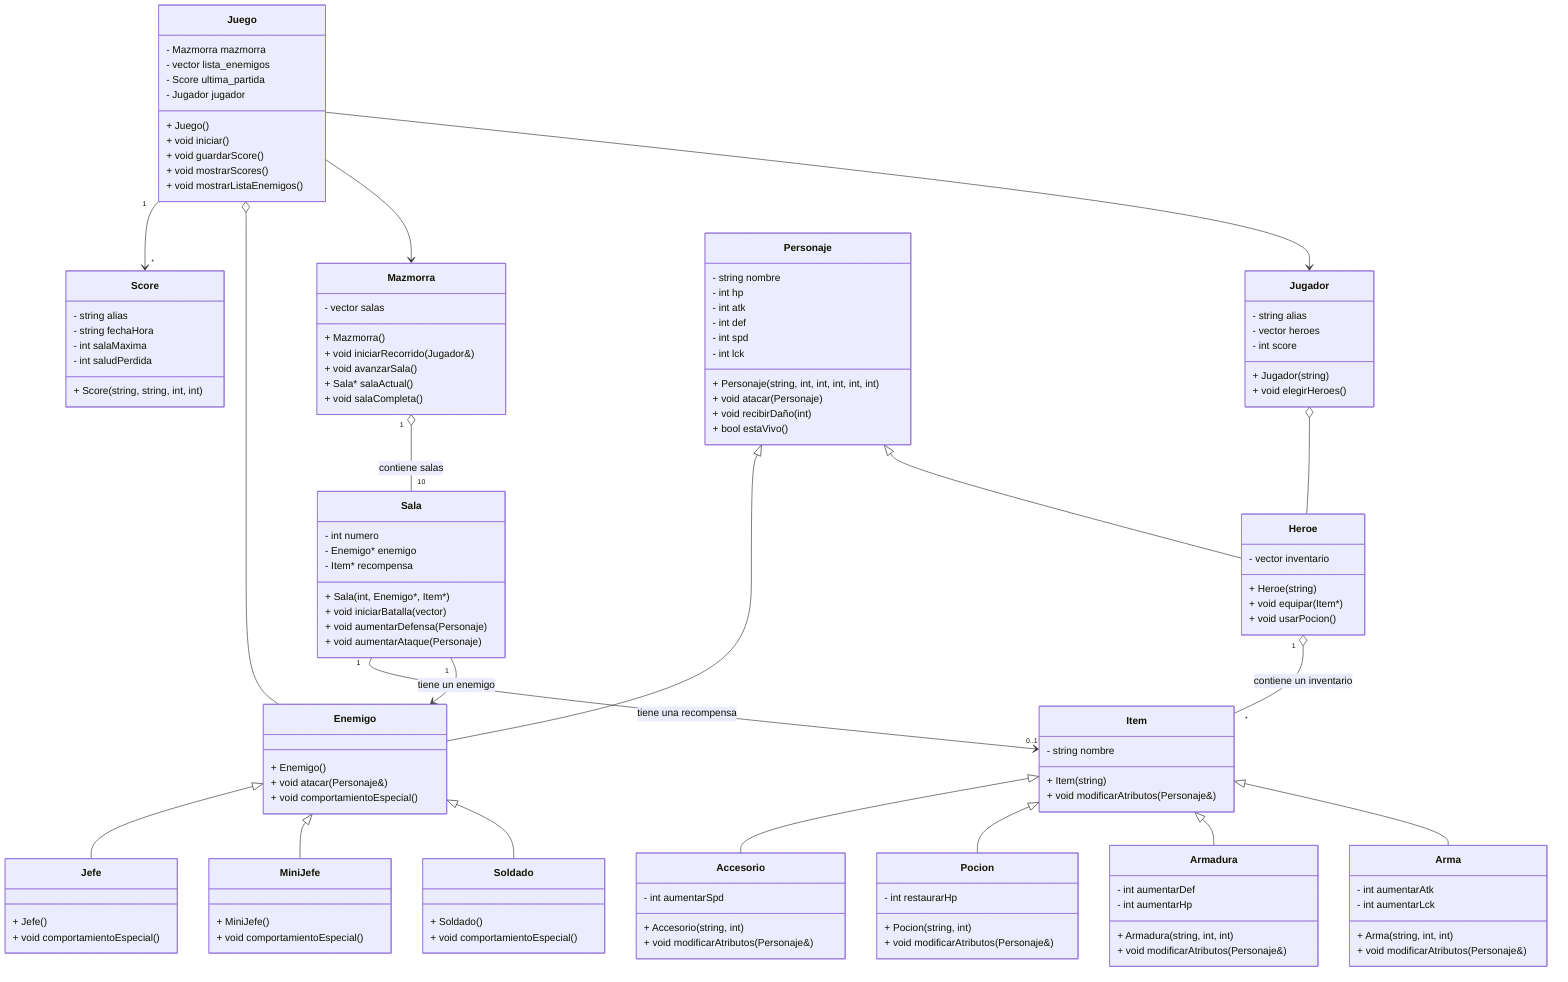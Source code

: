 classDiagram
direction TB

class Enemigo {
    + Enemigo()
    + void atacar(Personaje&)
    + void comportamientoEspecial()
}

class Arma {
    - int aumentarAtk
    - int aumentarLck
    + Arma(string, int, int)
    + void modificarAtributos(Personaje&)
}

class Armadura {
    - int aumentarDef
    - int aumentarHp
    + Armadura(string, int, int)
    + void modificarAtributos(Personaje&)
}

class Pocion {
    - int restaurarHp
    + Pocion(string, int)
    + void modificarAtributos(Personaje&)
}

class Accesorio {
    - int aumentarSpd
    + Accesorio(string, int)
    + void modificarAtributos(Personaje&)
}

class Soldado {
    + Soldado()
    + void comportamientoEspecial()
}

class MiniJefe {
    + MiniJefe()
    + void comportamientoEspecial()
}

class Jefe {
    + Jefe()
    + void comportamientoEspecial()
}

class Mazmorra {
    - vector<Sala*> salas
    + Mazmorra()
    + void iniciarRecorrido(Jugador&)
    + void avanzarSala()
    + Sala* salaActual()
    + void salaCompleta()
}

class Heroe {
    - vector<Item*> inventario
    + Heroe(string)
    + void equipar(Item*)
    + void usarPocion()
}

class Sala {
    - int numero
    - Enemigo* enemigo
    - Item* recompensa
    + Sala(int, Enemigo*, Item*)
    + void iniciarBatalla(vector<Personaje*>)
    + void aumentarDefensa(Personaje)
    + void aumentarAtaque(Personaje)
}

class Jugador {
    - string alias
    - vector<Personaje*> heroes
    - int score
    + Jugador(string)
    + void elegirHeroes()
}

class Score {
    - string alias
    - string fechaHora
    - int salaMaxima
    - int saludPerdida
    + Score(string, string, int, int)
}

class Personaje {
    - string nombre
    - int hp
    - int atk
    - int def
    - int spd
    - int lck
    + Personaje(string, int, int, int, int, int)
    + void atacar(Personaje)
    + void recibirDaño(int)
    + bool estaVivo()
}

class Juego {
    - Mazmorra mazmorra
    - vector<Personaje*> lista_enemigos
    - Score ultima_partida
    - Jugador jugador
    + Juego()
    + void iniciar()
    + void guardarScore()
    + void mostrarScores()
    + void mostrarListaEnemigos()
}

class Item {
    - string nombre
    + Item(string)
    + void modificarAtributos(Personaje&)
}

Personaje <|-- Heroe
Personaje <|-- Enemigo
Item <|-- Arma
Item <|-- Armadura
Item <|-- Pocion
Item <|-- Accesorio
Heroe "1" o-- "*" Item : contiene un inventario
Mazmorra "1" o-- "10" Sala : contiene salas
Sala "1" --> "1" Enemigo : tiene un enemigo
Sala "1" --> "0..1" Item : tiene una recompensa
Enemigo <|-- Soldado
Enemigo <|-- MiniJefe
Enemigo <|-- Jefe
Juego --> Jugador
Juego --> Mazmorra
Juego o-- Enemigo
Jugador o-- Heroe
Juego "1" --> "*" Score